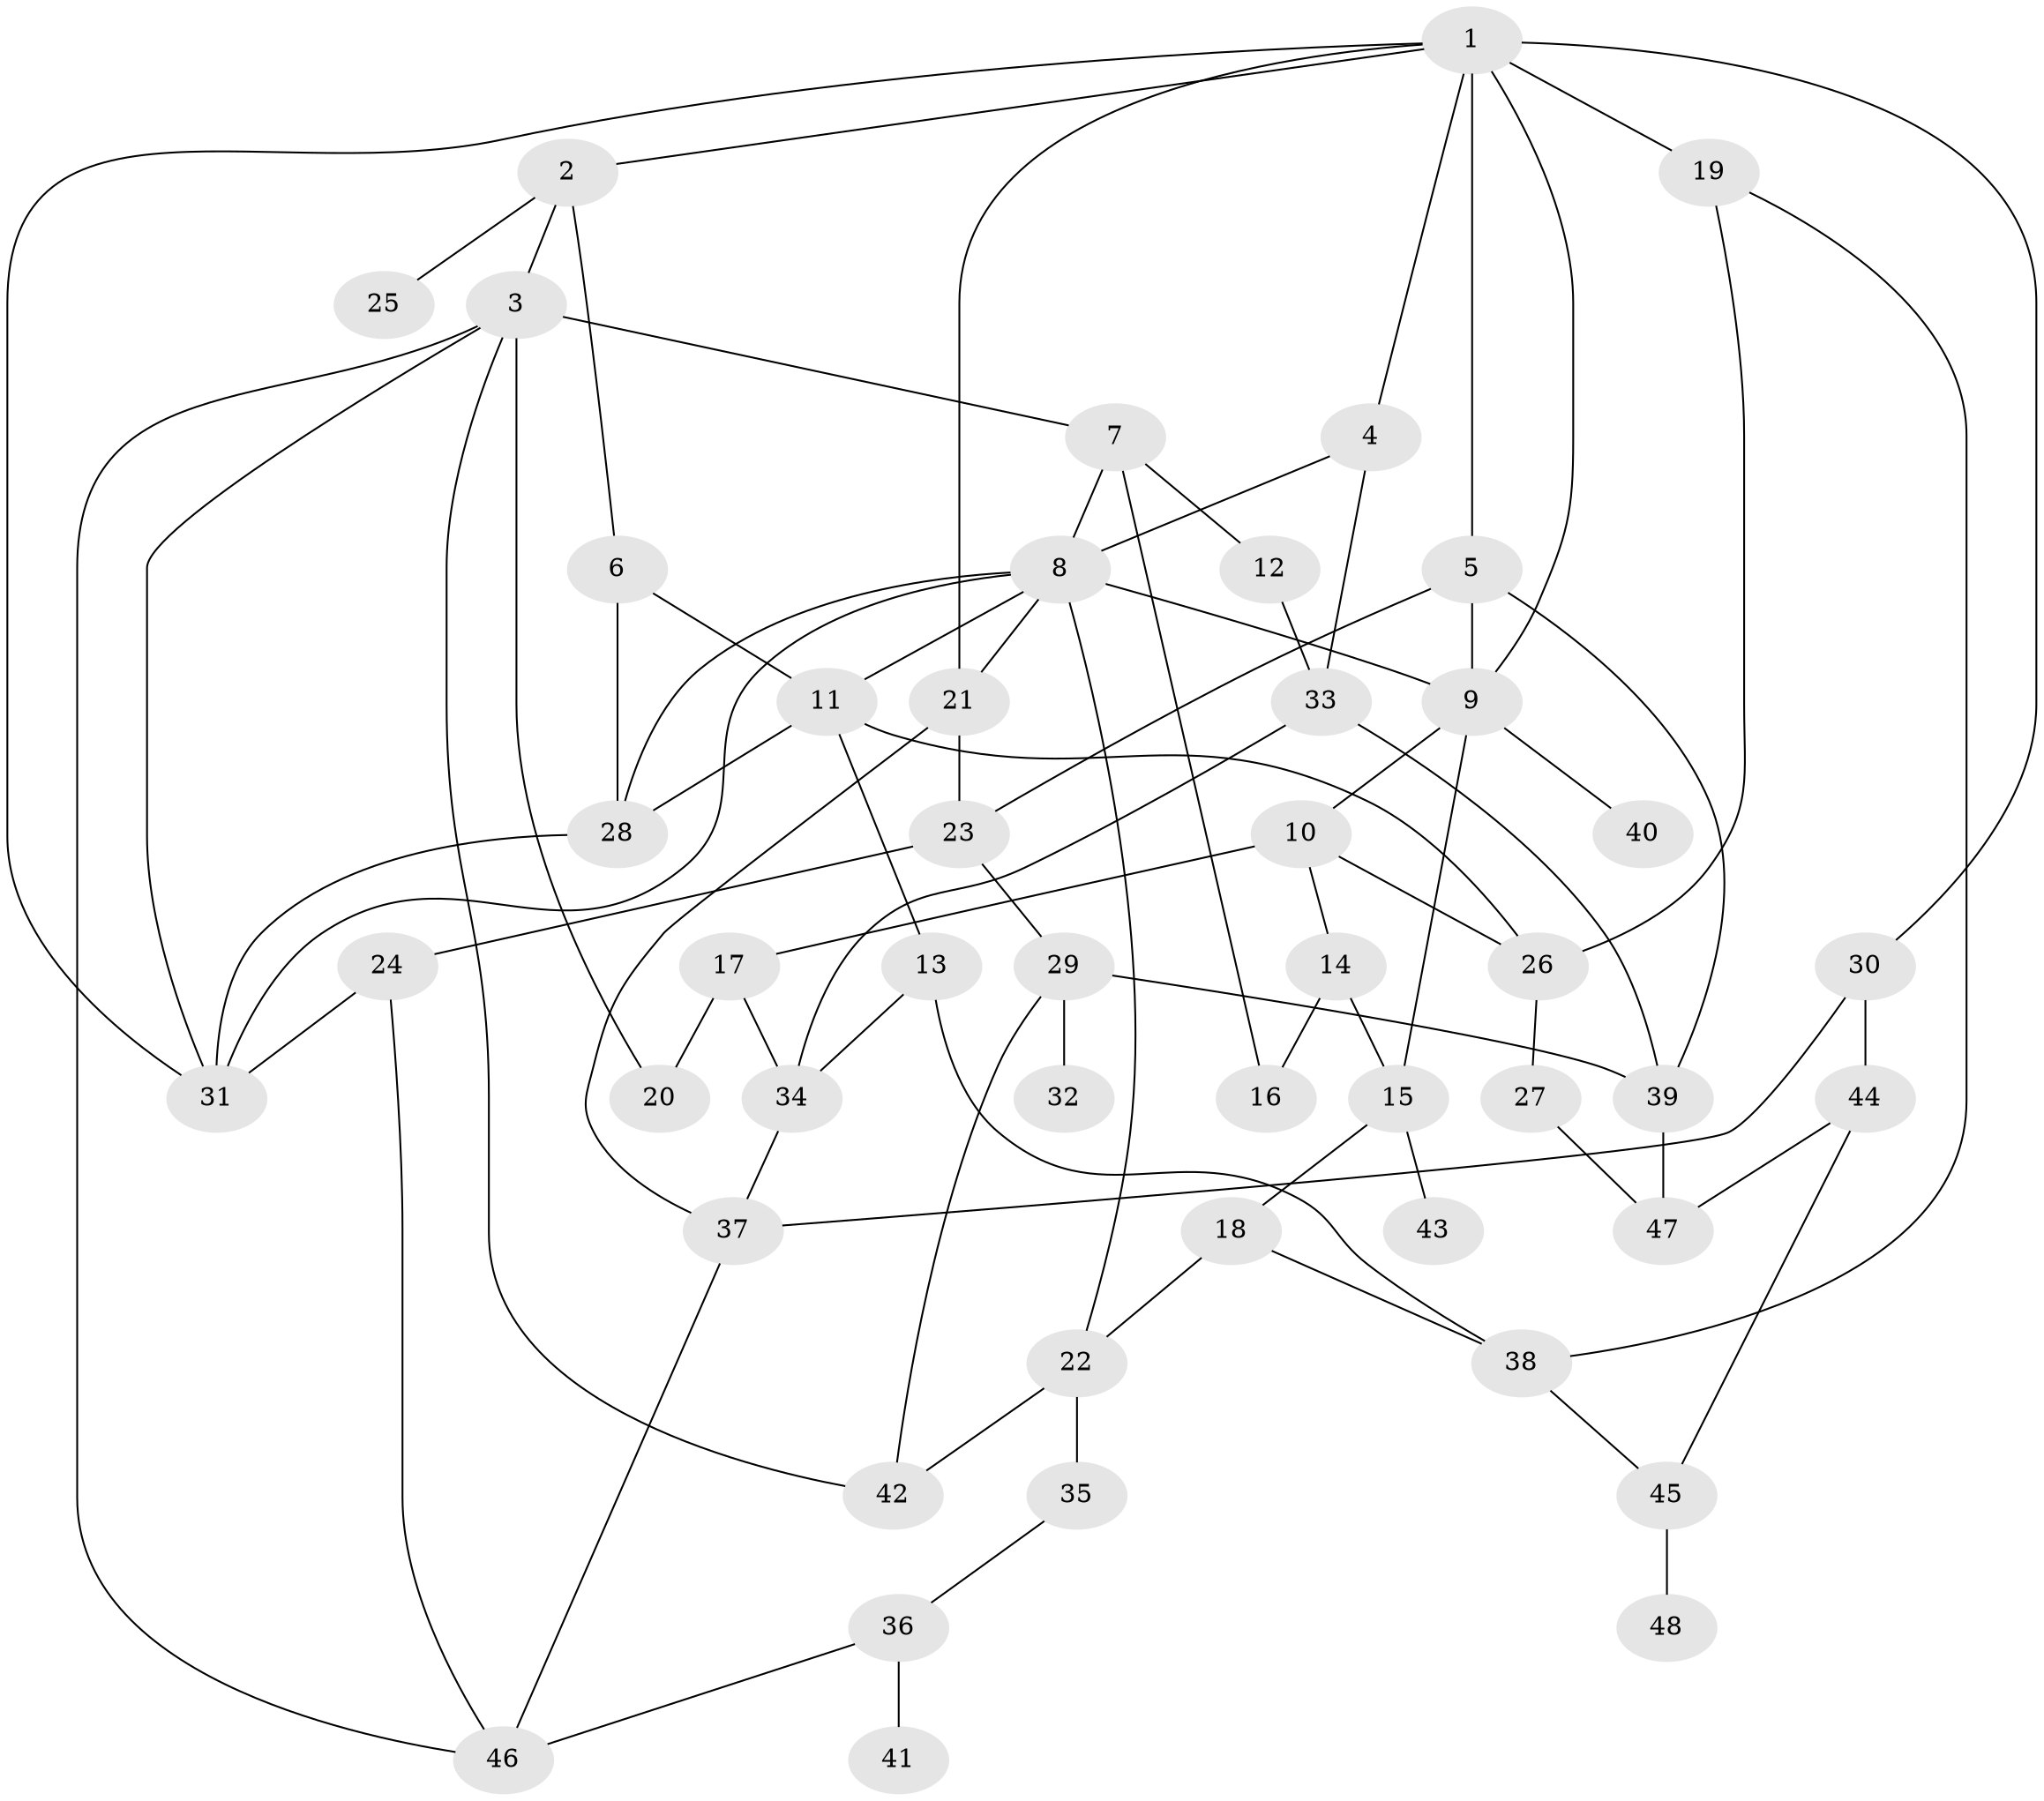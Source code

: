 // original degree distribution, {9: 0.010526315789473684, 4: 0.22105263157894736, 6: 0.021052631578947368, 5: 0.06315789473684211, 3: 0.2, 1: 0.18947368421052632, 2: 0.29473684210526313}
// Generated by graph-tools (version 1.1) at 2025/34/03/09/25 02:34:29]
// undirected, 48 vertices, 82 edges
graph export_dot {
graph [start="1"]
  node [color=gray90,style=filled];
  1;
  2;
  3;
  4;
  5;
  6;
  7;
  8;
  9;
  10;
  11;
  12;
  13;
  14;
  15;
  16;
  17;
  18;
  19;
  20;
  21;
  22;
  23;
  24;
  25;
  26;
  27;
  28;
  29;
  30;
  31;
  32;
  33;
  34;
  35;
  36;
  37;
  38;
  39;
  40;
  41;
  42;
  43;
  44;
  45;
  46;
  47;
  48;
  1 -- 2 [weight=1.0];
  1 -- 4 [weight=1.0];
  1 -- 5 [weight=1.0];
  1 -- 9 [weight=1.0];
  1 -- 19 [weight=2.0];
  1 -- 21 [weight=1.0];
  1 -- 30 [weight=1.0];
  1 -- 31 [weight=1.0];
  2 -- 3 [weight=1.0];
  2 -- 6 [weight=1.0];
  2 -- 25 [weight=1.0];
  3 -- 7 [weight=1.0];
  3 -- 20 [weight=1.0];
  3 -- 31 [weight=1.0];
  3 -- 42 [weight=1.0];
  3 -- 46 [weight=1.0];
  4 -- 8 [weight=1.0];
  4 -- 33 [weight=1.0];
  5 -- 9 [weight=2.0];
  5 -- 23 [weight=1.0];
  5 -- 39 [weight=1.0];
  6 -- 11 [weight=1.0];
  6 -- 28 [weight=1.0];
  7 -- 8 [weight=1.0];
  7 -- 12 [weight=1.0];
  7 -- 16 [weight=1.0];
  8 -- 9 [weight=1.0];
  8 -- 11 [weight=1.0];
  8 -- 21 [weight=1.0];
  8 -- 22 [weight=1.0];
  8 -- 28 [weight=1.0];
  8 -- 31 [weight=1.0];
  9 -- 10 [weight=1.0];
  9 -- 15 [weight=1.0];
  9 -- 40 [weight=1.0];
  10 -- 14 [weight=1.0];
  10 -- 17 [weight=1.0];
  10 -- 26 [weight=1.0];
  11 -- 13 [weight=1.0];
  11 -- 26 [weight=1.0];
  11 -- 28 [weight=1.0];
  12 -- 33 [weight=1.0];
  13 -- 34 [weight=1.0];
  13 -- 38 [weight=1.0];
  14 -- 15 [weight=1.0];
  14 -- 16 [weight=1.0];
  15 -- 18 [weight=1.0];
  15 -- 43 [weight=1.0];
  17 -- 20 [weight=2.0];
  17 -- 34 [weight=2.0];
  18 -- 22 [weight=1.0];
  18 -- 38 [weight=1.0];
  19 -- 26 [weight=1.0];
  19 -- 38 [weight=1.0];
  21 -- 23 [weight=1.0];
  21 -- 37 [weight=1.0];
  22 -- 35 [weight=2.0];
  22 -- 42 [weight=1.0];
  23 -- 24 [weight=1.0];
  23 -- 29 [weight=1.0];
  24 -- 31 [weight=1.0];
  24 -- 46 [weight=1.0];
  26 -- 27 [weight=1.0];
  27 -- 47 [weight=1.0];
  28 -- 31 [weight=1.0];
  29 -- 32 [weight=2.0];
  29 -- 39 [weight=3.0];
  29 -- 42 [weight=1.0];
  30 -- 37 [weight=1.0];
  30 -- 44 [weight=1.0];
  33 -- 34 [weight=1.0];
  33 -- 39 [weight=1.0];
  34 -- 37 [weight=1.0];
  35 -- 36 [weight=1.0];
  36 -- 41 [weight=1.0];
  36 -- 46 [weight=1.0];
  37 -- 46 [weight=1.0];
  38 -- 45 [weight=1.0];
  39 -- 47 [weight=1.0];
  44 -- 45 [weight=1.0];
  44 -- 47 [weight=1.0];
  45 -- 48 [weight=1.0];
}
